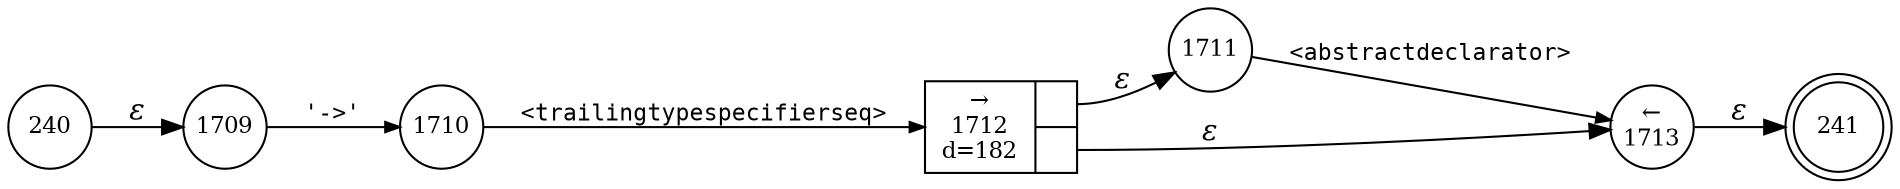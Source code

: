 digraph ATN {
rankdir=LR;
s241[fontsize=11, label="241", shape=doublecircle, fixedsize=true, width=.6];
s240[fontsize=11,label="240", shape=circle, fixedsize=true, width=.55, peripheries=1];
s1712[fontsize=11,label="{&rarr;\n1712\nd=182|{<p0>|<p1>}}", shape=record, fixedsize=false, peripheries=1];
s1713[fontsize=11,label="&larr;\n1713", shape=circle, fixedsize=true, width=.55, peripheries=1];
s1709[fontsize=11,label="1709", shape=circle, fixedsize=true, width=.55, peripheries=1];
s1710[fontsize=11,label="1710", shape=circle, fixedsize=true, width=.55, peripheries=1];
s1711[fontsize=11,label="1711", shape=circle, fixedsize=true, width=.55, peripheries=1];
s240 -> s1709 [fontname="Times-Italic", label="&epsilon;"];
s1709 -> s1710 [fontsize=11, fontname="Courier", arrowsize=.7, label = "'->'", arrowhead = normal];
s1710 -> s1712 [fontsize=11, fontname="Courier", arrowsize=.7, label = "<trailingtypespecifierseq>", arrowhead = normal];
s1712:p0 -> s1711 [fontname="Times-Italic", label="&epsilon;"];
s1712:p1 -> s1713 [fontname="Times-Italic", label="&epsilon;"];
s1711 -> s1713 [fontsize=11, fontname="Courier", arrowsize=.7, label = "<abstractdeclarator>", arrowhead = normal];
s1713 -> s241 [fontname="Times-Italic", label="&epsilon;"];
}